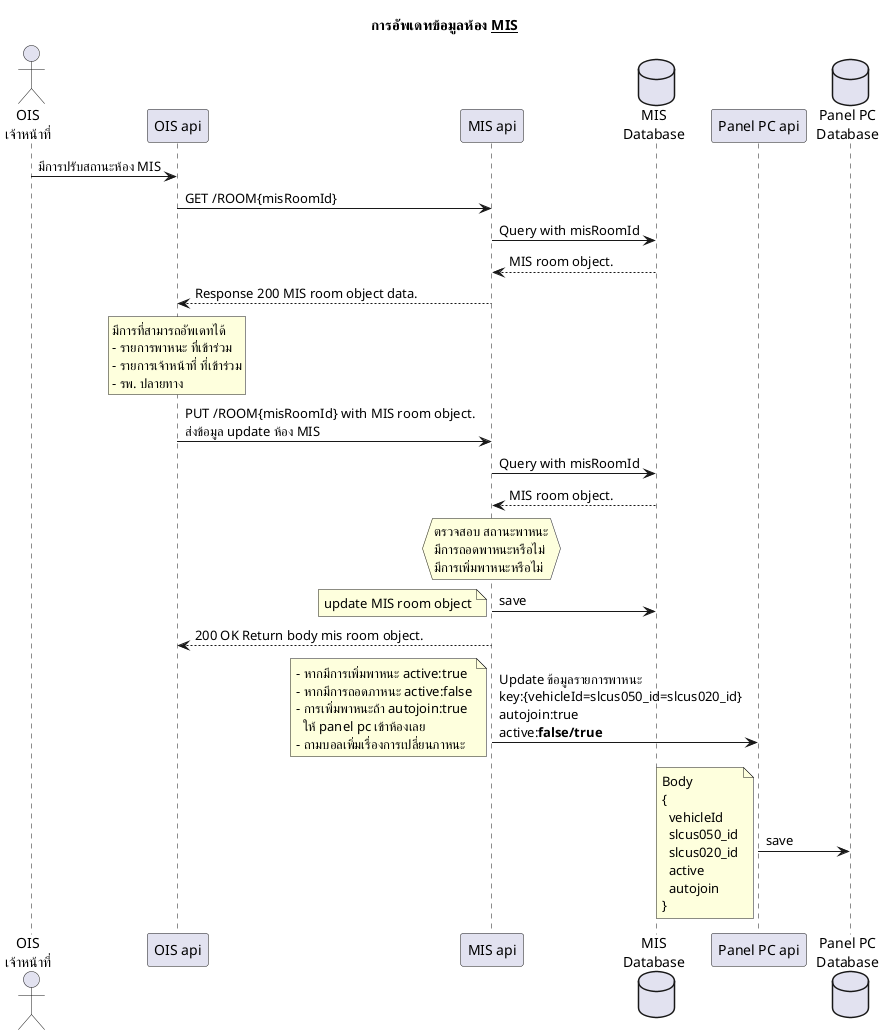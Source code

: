 @startuml
Title การอัพเดทข้อมูลห้อง __MIS__
  actor "OIS\nเจ้าหน้าที่" as OIS
  OIS -> "OIS api": มีการปรับสถานะห้อง MIS
  "OIS api"-> "MIS api": GET /ROOM{misRoomId}
  database "MIS\nDatabase" as misdb
  "MIS api" -> misdb: Query with misRoomId
  "MIS api" <-- misdb: MIS room object.
  "OIS api"<-- "MIS api":Response 200 MIS room object data.

  rnote over "OIS api"
    มีการที่สามารถอัพเดทได้
    - รายการพาหนะ ที่เข้าร่วม
    - รายการเจ้าหน้าที่ ที่เข้าร่วม
    - รพ. ปลายทาง
  endnote
  "OIS api"-> "MIS api": PUT /ROOM{misRoomId} with MIS room object.\nส่งข้อมูล update ห้อง MIS

  "MIS api" -> misdb: Query with misRoomId
  "MIS api" <-- misdb: MIS room object.

  hnote over "MIS api"
    ตรวจสอบ สถานะพาหนะ
    มีการถอดพาหนะหรือไม่
    มีการเพิ่มพาหนะหรือไม่
  endnote

  "MIS api" -> misdb: save
  note left
    update MIS room object
  endnote

  "OIS api" <-- "MIS api": 200 OK Return body mis room object.

  "MIS api" -> "Panel PC api": Update ข้อมูลรายการพาหนะ\nkey:{vehicleId=slcus050_id=slcus020_id}\nautojoin:true\nactive:**false/true**

  note left
    - หากมีการเพิ่มพาหนะ active:true
    - หากมีการถอดภาหนะ active:false
    - การเพิ่มพาหนะถ้า autojoin:true
      ให้ panel pc เข้าห้องเลย
    - ถามบอลเพิ่มเรื่องการเปลี่ยนภาหนะ
  endnote
  database "Panel PC\nDatabase" as paneldb
  "Panel PC api" -> paneldb: save
  note left
    Body
    {
      vehicleId
      slcus050_id
      slcus020_id
      active
      autojoin
    }
  endnote

@enduml
